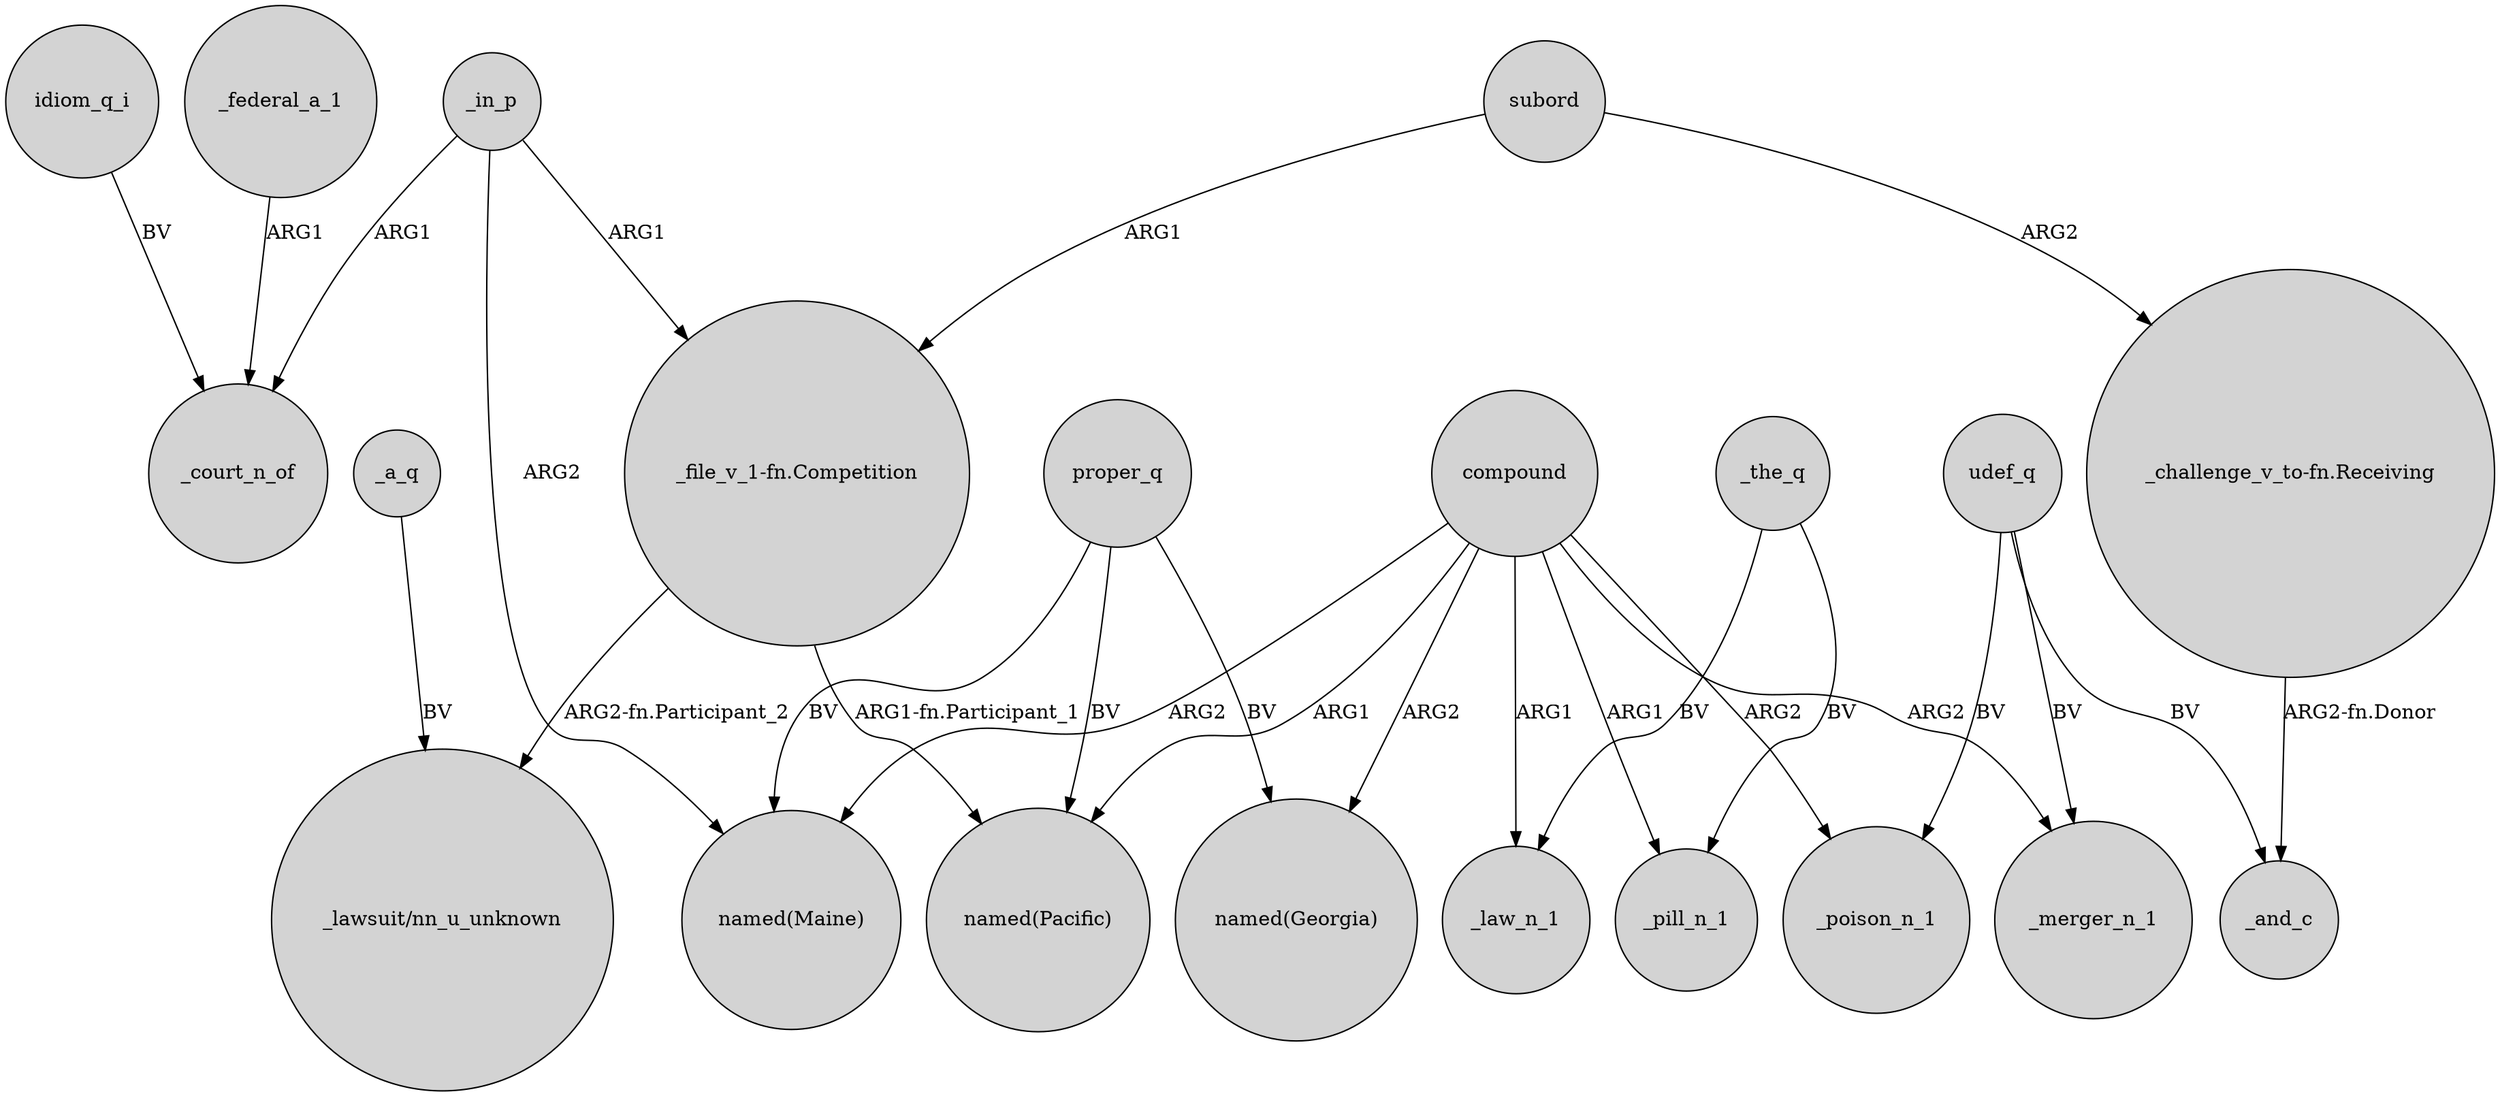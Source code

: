 digraph {
	node [shape=circle style=filled]
	_in_p -> _court_n_of [label=ARG1]
	proper_q -> "named(Georgia)" [label=BV]
	compound -> "named(Maine)" [label=ARG2]
	subord -> "_file_v_1-fn.Competition" [label=ARG1]
	"_challenge_v_to-fn.Receiving" -> _and_c [label="ARG2-fn.Donor"]
	compound -> _merger_n_1 [label=ARG2]
	"_file_v_1-fn.Competition" -> "named(Pacific)" [label="ARG1-fn.Participant_1"]
	udef_q -> _and_c [label=BV]
	_the_q -> _law_n_1 [label=BV]
	compound -> "named(Pacific)" [label=ARG1]
	_the_q -> _pill_n_1 [label=BV]
	_in_p -> "_file_v_1-fn.Competition" [label=ARG1]
	subord -> "_challenge_v_to-fn.Receiving" [label=ARG2]
	proper_q -> "named(Maine)" [label=BV]
	compound -> _poison_n_1 [label=ARG2]
	proper_q -> "named(Pacific)" [label=BV]
	compound -> _law_n_1 [label=ARG1]
	_a_q -> "_lawsuit/nn_u_unknown" [label=BV]
	idiom_q_i -> _court_n_of [label=BV]
	udef_q -> _merger_n_1 [label=BV]
	compound -> "named(Georgia)" [label=ARG2]
	udef_q -> _poison_n_1 [label=BV]
	_federal_a_1 -> _court_n_of [label=ARG1]
	compound -> _pill_n_1 [label=ARG1]
	"_file_v_1-fn.Competition" -> "_lawsuit/nn_u_unknown" [label="ARG2-fn.Participant_2"]
	_in_p -> "named(Maine)" [label=ARG2]
}
